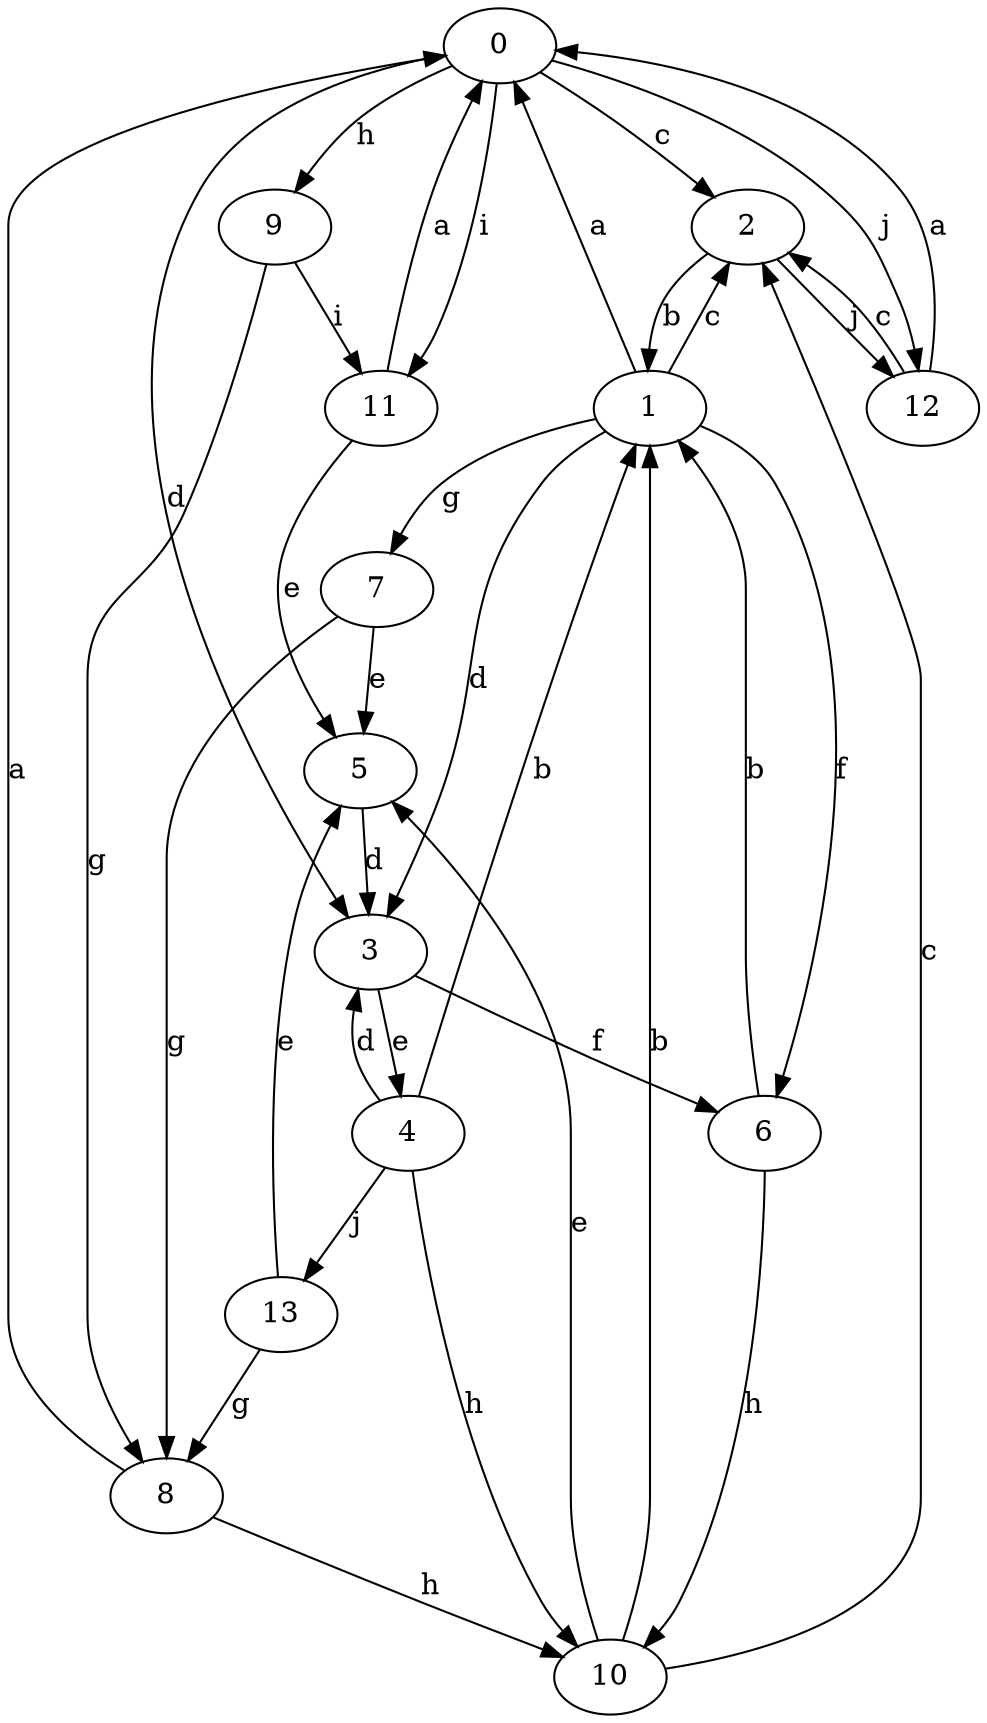 strict digraph  {
0;
1;
2;
3;
4;
5;
6;
7;
8;
9;
10;
11;
12;
13;
0 -> 2  [label=c];
0 -> 3  [label=d];
0 -> 9  [label=h];
0 -> 11  [label=i];
0 -> 12  [label=j];
1 -> 0  [label=a];
1 -> 2  [label=c];
1 -> 3  [label=d];
1 -> 6  [label=f];
1 -> 7  [label=g];
2 -> 1  [label=b];
2 -> 12  [label=j];
3 -> 4  [label=e];
3 -> 6  [label=f];
4 -> 1  [label=b];
4 -> 3  [label=d];
4 -> 10  [label=h];
4 -> 13  [label=j];
5 -> 3  [label=d];
6 -> 1  [label=b];
6 -> 10  [label=h];
7 -> 5  [label=e];
7 -> 8  [label=g];
8 -> 0  [label=a];
8 -> 10  [label=h];
9 -> 8  [label=g];
9 -> 11  [label=i];
10 -> 1  [label=b];
10 -> 2  [label=c];
10 -> 5  [label=e];
11 -> 0  [label=a];
11 -> 5  [label=e];
12 -> 0  [label=a];
12 -> 2  [label=c];
13 -> 5  [label=e];
13 -> 8  [label=g];
}
